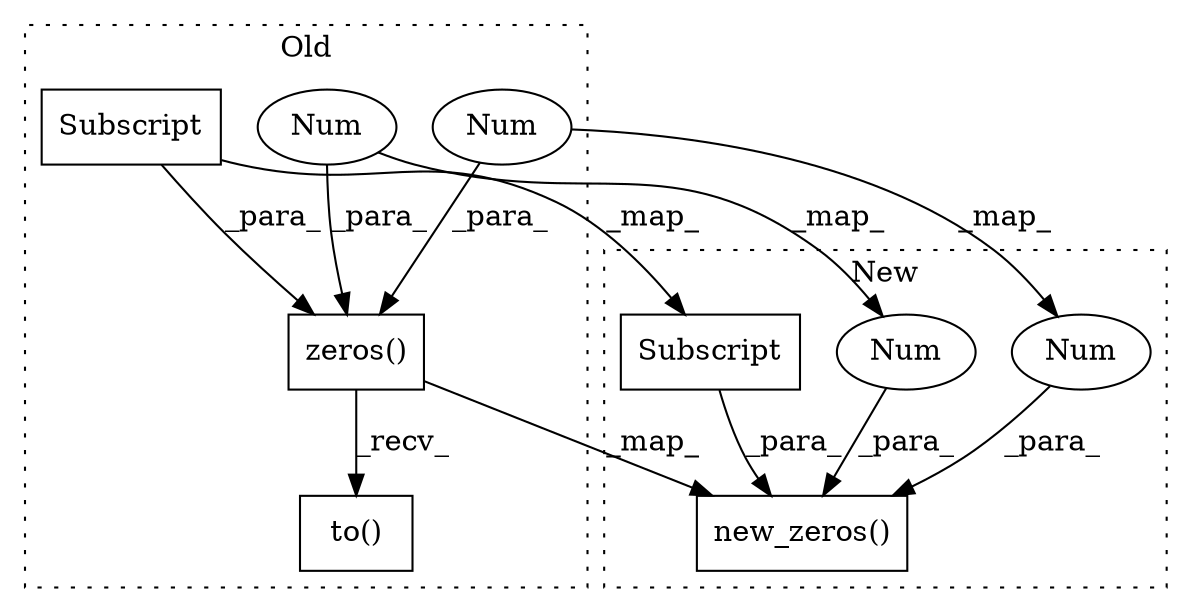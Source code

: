 digraph G {
subgraph cluster0 {
1 [label="zeros()" a="75" s="10610,10641" l="12,1" shape="box"];
3 [label="to()" a="75" s="10610" l="73" shape="box"];
4 [label="Subscript" a="63" s="10622,0" l="13,0" shape="box"];
7 [label="Num" a="76" s="10637" l="1" shape="ellipse"];
8 [label="Num" a="76" s="10640" l="1" shape="ellipse"];
label = "Old";
style="dotted";
}
subgraph cluster1 {
2 [label="new_zeros()" a="75" s="10300,10341" l="22,1" shape="box"];
5 [label="Subscript" a="63" s="10322,0" l="13,0" shape="box"];
6 [label="Num" a="76" s="10337" l="1" shape="ellipse"];
9 [label="Num" a="76" s="10340" l="1" shape="ellipse"];
label = "New";
style="dotted";
}
1 -> 3 [label="_recv_"];
1 -> 2 [label="_map_"];
4 -> 1 [label="_para_"];
4 -> 5 [label="_map_"];
5 -> 2 [label="_para_"];
6 -> 2 [label="_para_"];
7 -> 6 [label="_map_"];
7 -> 1 [label="_para_"];
8 -> 9 [label="_map_"];
8 -> 1 [label="_para_"];
9 -> 2 [label="_para_"];
}